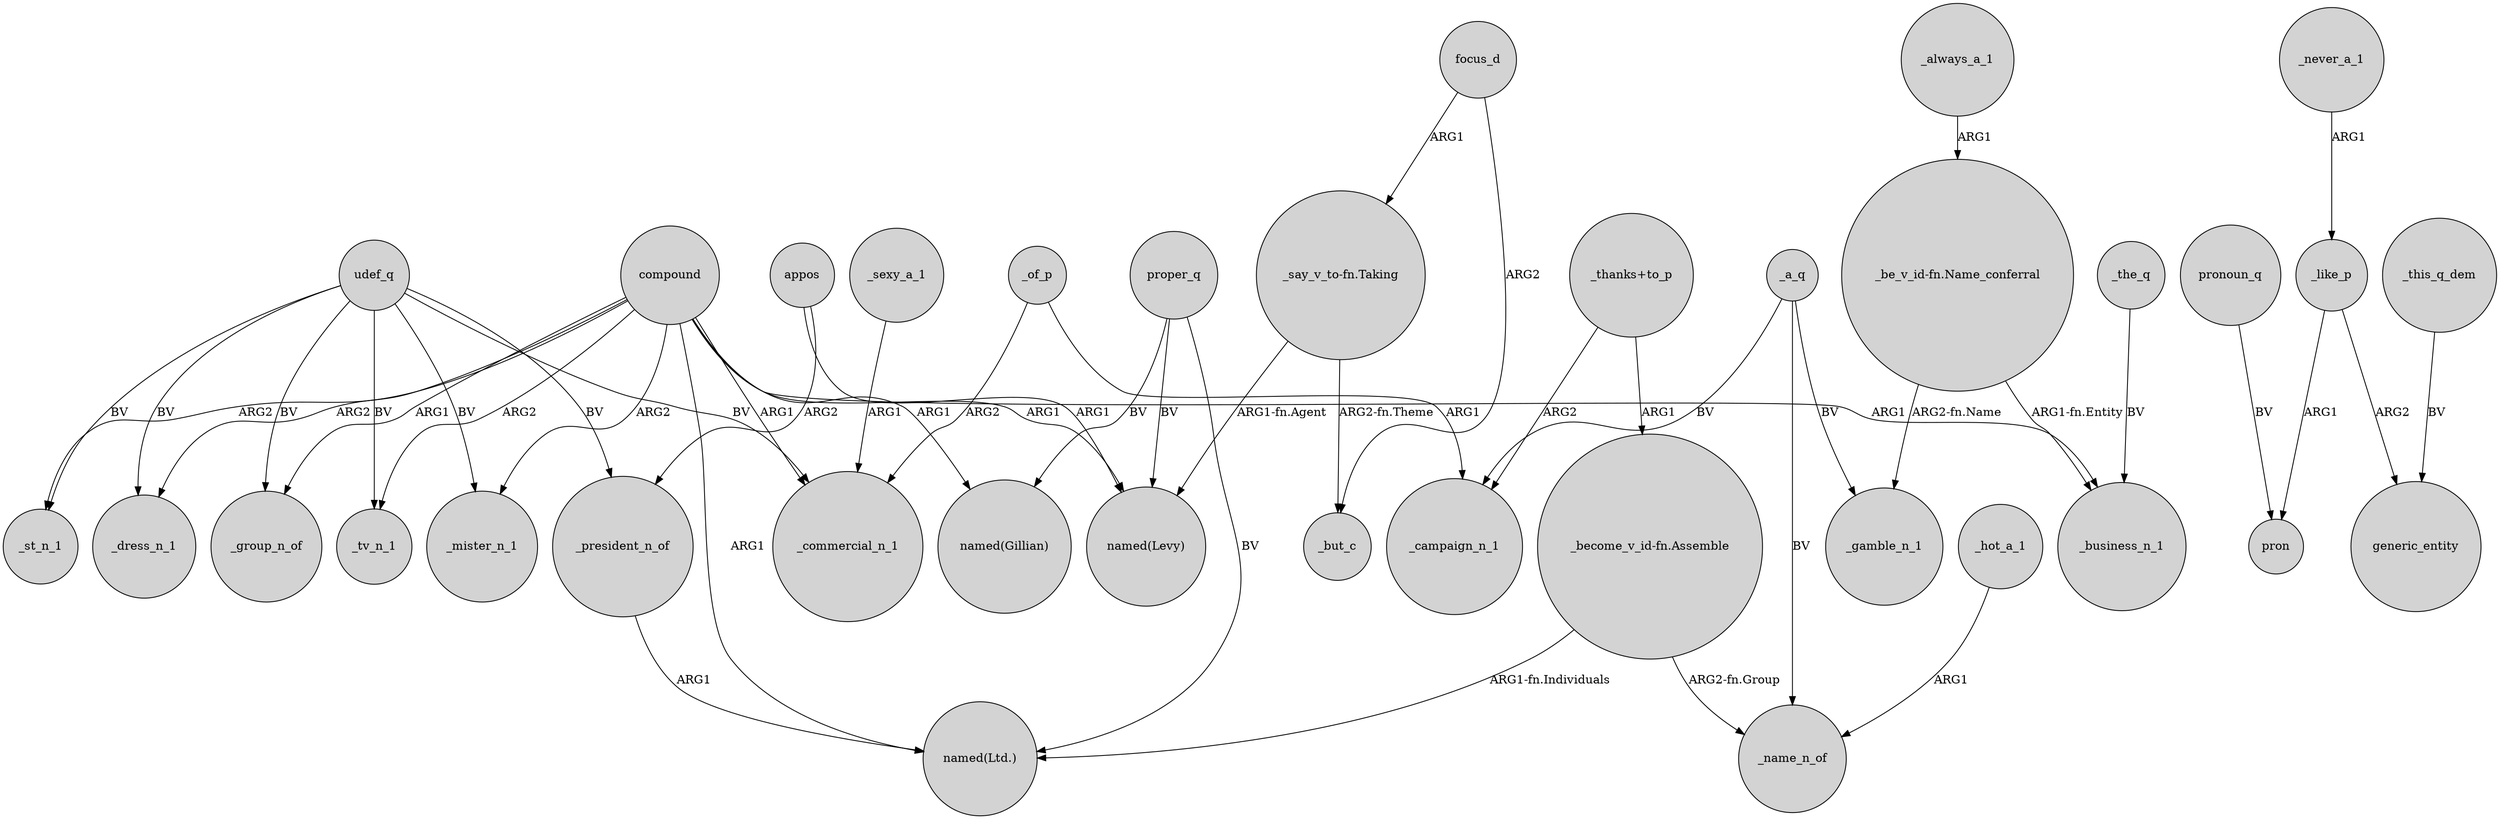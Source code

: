 digraph {
	node [shape=circle style=filled]
	udef_q -> _st_n_1 [label=BV]
	_always_a_1 -> "_be_v_id-fn.Name_conferral" [label=ARG1]
	appos -> "named(Levy)" [label=ARG1]
	appos -> _president_n_of [label=ARG2]
	"_thanks+to_p" -> _campaign_n_1 [label=ARG2]
	compound -> _mister_n_1 [label=ARG2]
	udef_q -> _group_n_of [label=BV]
	focus_d -> "_say_v_to-fn.Taking" [label=ARG1]
	_sexy_a_1 -> _commercial_n_1 [label=ARG1]
	_a_q -> _gamble_n_1 [label=BV]
	focus_d -> _but_c [label=ARG2]
	proper_q -> "named(Ltd.)" [label=BV]
	"_say_v_to-fn.Taking" -> _but_c [label="ARG2-fn.Theme"]
	_of_p -> _commercial_n_1 [label=ARG2]
	_the_q -> _business_n_1 [label=BV]
	udef_q -> _dress_n_1 [label=BV]
	_a_q -> _name_n_of [label=BV]
	"_say_v_to-fn.Taking" -> "named(Levy)" [label="ARG1-fn.Agent"]
	proper_q -> "named(Levy)" [label=BV]
	udef_q -> _mister_n_1 [label=BV]
	_like_p -> pron [label=ARG1]
	compound -> "named(Levy)" [label=ARG1]
	compound -> _group_n_of [label=ARG1]
	proper_q -> "named(Gillian)" [label=BV]
	_like_p -> generic_entity [label=ARG2]
	pronoun_q -> pron [label=BV]
	compound -> "named(Gillian)" [label=ARG1]
	_never_a_1 -> _like_p [label=ARG1]
	_this_q_dem -> generic_entity [label=BV]
	udef_q -> _commercial_n_1 [label=BV]
	"_thanks+to_p" -> "_become_v_id-fn.Assemble" [label=ARG1]
	"_be_v_id-fn.Name_conferral" -> _gamble_n_1 [label="ARG2-fn.Name"]
	"_be_v_id-fn.Name_conferral" -> _business_n_1 [label="ARG1-fn.Entity"]
	udef_q -> _tv_n_1 [label=BV]
	compound -> "named(Ltd.)" [label=ARG1]
	compound -> _dress_n_1 [label=ARG2]
	compound -> _st_n_1 [label=ARG2]
	_of_p -> _campaign_n_1 [label=ARG1]
	compound -> _commercial_n_1 [label=ARG1]
	"_become_v_id-fn.Assemble" -> _name_n_of [label="ARG2-fn.Group"]
	_a_q -> _campaign_n_1 [label=BV]
	_hot_a_1 -> _name_n_of [label=ARG1]
	_president_n_of -> "named(Ltd.)" [label=ARG1]
	compound -> _business_n_1 [label=ARG1]
	udef_q -> _president_n_of [label=BV]
	compound -> _tv_n_1 [label=ARG2]
	"_become_v_id-fn.Assemble" -> "named(Ltd.)" [label="ARG1-fn.Individuals"]
}
